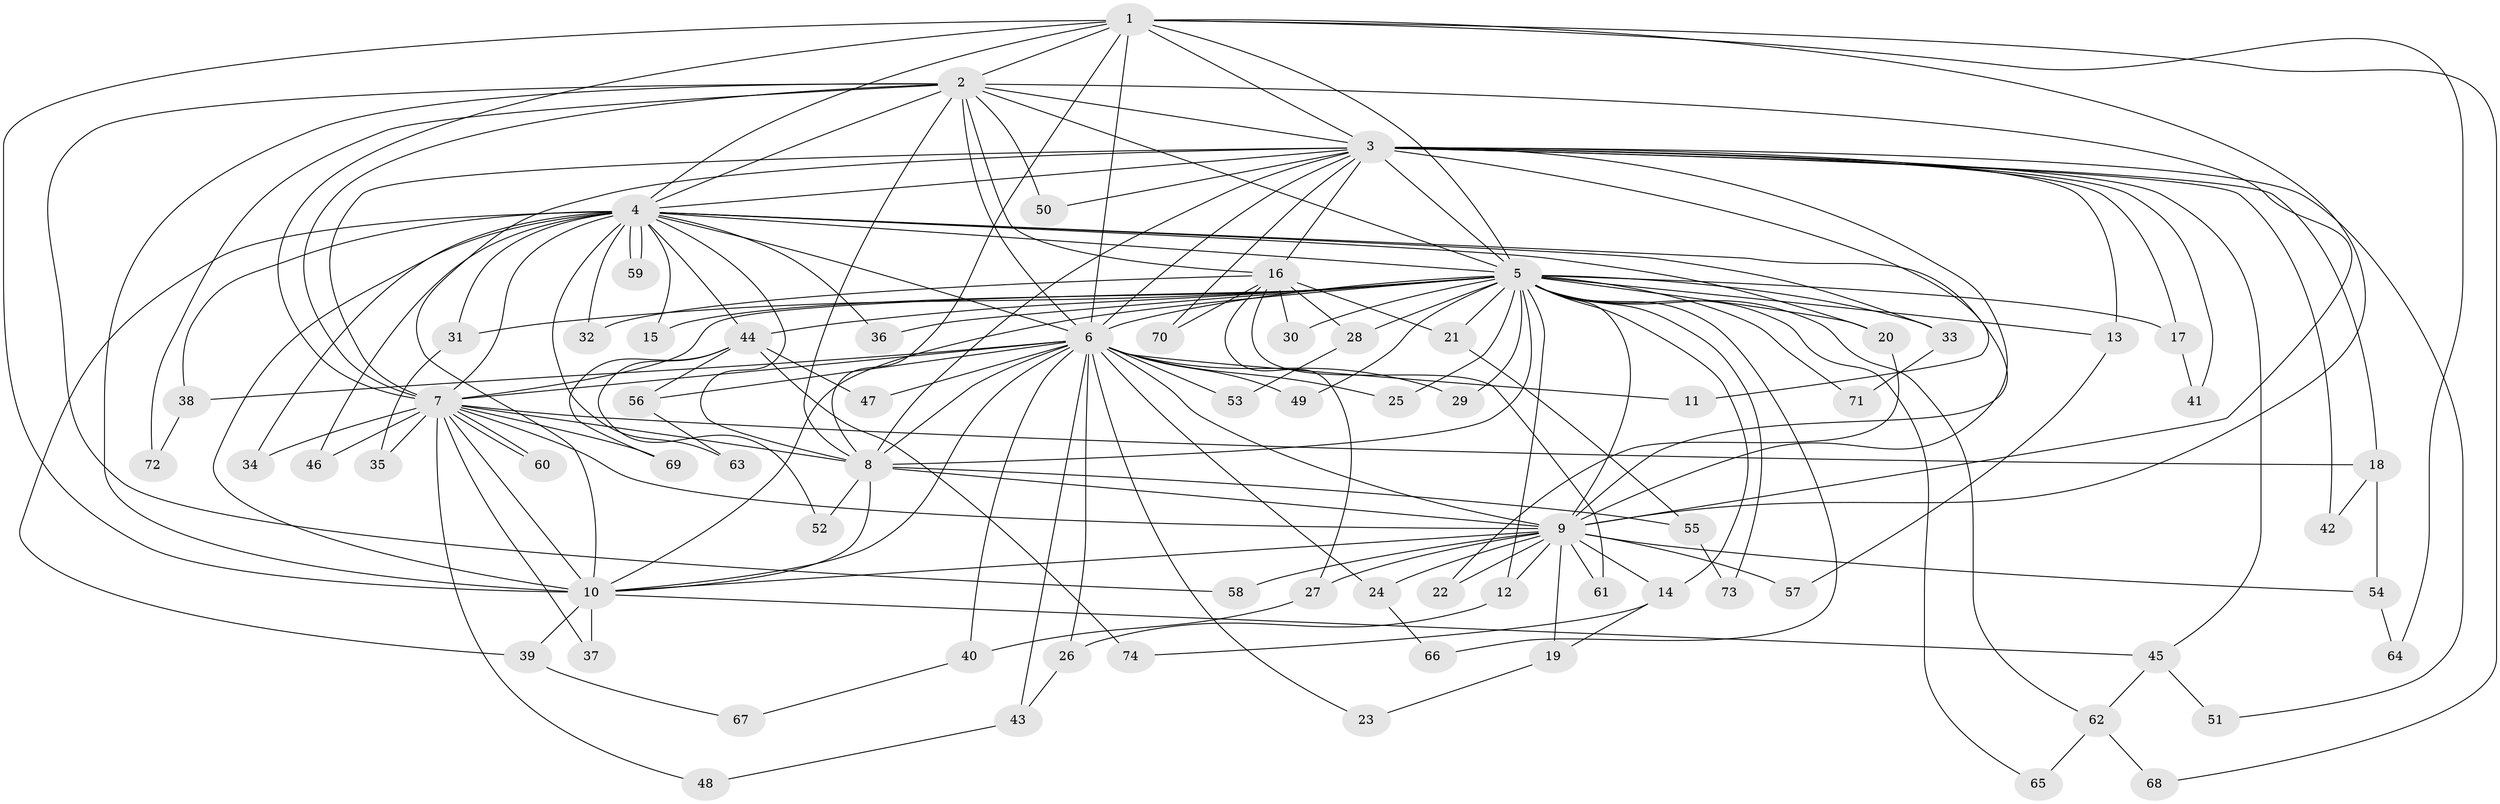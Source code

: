 // Generated by graph-tools (version 1.1) at 2025/10/02/27/25 16:10:58]
// undirected, 74 vertices, 173 edges
graph export_dot {
graph [start="1"]
  node [color=gray90,style=filled];
  1;
  2;
  3;
  4;
  5;
  6;
  7;
  8;
  9;
  10;
  11;
  12;
  13;
  14;
  15;
  16;
  17;
  18;
  19;
  20;
  21;
  22;
  23;
  24;
  25;
  26;
  27;
  28;
  29;
  30;
  31;
  32;
  33;
  34;
  35;
  36;
  37;
  38;
  39;
  40;
  41;
  42;
  43;
  44;
  45;
  46;
  47;
  48;
  49;
  50;
  51;
  52;
  53;
  54;
  55;
  56;
  57;
  58;
  59;
  60;
  61;
  62;
  63;
  64;
  65;
  66;
  67;
  68;
  69;
  70;
  71;
  72;
  73;
  74;
  1 -- 2;
  1 -- 3;
  1 -- 4;
  1 -- 5;
  1 -- 6;
  1 -- 7;
  1 -- 8;
  1 -- 9;
  1 -- 10;
  1 -- 64;
  1 -- 68;
  2 -- 3;
  2 -- 4;
  2 -- 5;
  2 -- 6;
  2 -- 7;
  2 -- 8;
  2 -- 9;
  2 -- 10;
  2 -- 16;
  2 -- 50;
  2 -- 58;
  2 -- 72;
  3 -- 4;
  3 -- 5;
  3 -- 6;
  3 -- 7;
  3 -- 8;
  3 -- 9;
  3 -- 10;
  3 -- 11;
  3 -- 13;
  3 -- 16;
  3 -- 17;
  3 -- 18;
  3 -- 41;
  3 -- 42;
  3 -- 45;
  3 -- 50;
  3 -- 51;
  3 -- 70;
  4 -- 5;
  4 -- 6;
  4 -- 7;
  4 -- 8;
  4 -- 9;
  4 -- 10;
  4 -- 15;
  4 -- 20;
  4 -- 31;
  4 -- 32;
  4 -- 33;
  4 -- 34;
  4 -- 36;
  4 -- 38;
  4 -- 39;
  4 -- 44;
  4 -- 46;
  4 -- 59;
  4 -- 59;
  4 -- 63;
  5 -- 6;
  5 -- 7;
  5 -- 8;
  5 -- 9;
  5 -- 10;
  5 -- 12;
  5 -- 13;
  5 -- 14;
  5 -- 15;
  5 -- 17;
  5 -- 20;
  5 -- 21;
  5 -- 25;
  5 -- 28;
  5 -- 29;
  5 -- 30;
  5 -- 31;
  5 -- 33;
  5 -- 36;
  5 -- 44;
  5 -- 49;
  5 -- 62;
  5 -- 65;
  5 -- 66;
  5 -- 71;
  5 -- 73;
  6 -- 7;
  6 -- 8;
  6 -- 9;
  6 -- 10;
  6 -- 11;
  6 -- 23;
  6 -- 24;
  6 -- 25;
  6 -- 26;
  6 -- 29;
  6 -- 38;
  6 -- 40;
  6 -- 43;
  6 -- 47;
  6 -- 49;
  6 -- 53;
  6 -- 56;
  7 -- 8;
  7 -- 9;
  7 -- 10;
  7 -- 18;
  7 -- 34;
  7 -- 35;
  7 -- 37;
  7 -- 46;
  7 -- 48;
  7 -- 60;
  7 -- 60;
  7 -- 69;
  8 -- 9;
  8 -- 10;
  8 -- 52;
  8 -- 55;
  9 -- 10;
  9 -- 12;
  9 -- 14;
  9 -- 19;
  9 -- 22;
  9 -- 24;
  9 -- 27;
  9 -- 54;
  9 -- 57;
  9 -- 58;
  9 -- 61;
  10 -- 37;
  10 -- 39;
  10 -- 45;
  12 -- 26;
  13 -- 57;
  14 -- 19;
  14 -- 74;
  16 -- 21;
  16 -- 27;
  16 -- 28;
  16 -- 30;
  16 -- 32;
  16 -- 61;
  16 -- 70;
  17 -- 41;
  18 -- 42;
  18 -- 54;
  19 -- 23;
  20 -- 22;
  21 -- 55;
  24 -- 66;
  26 -- 43;
  27 -- 40;
  28 -- 53;
  31 -- 35;
  33 -- 71;
  38 -- 72;
  39 -- 67;
  40 -- 67;
  43 -- 48;
  44 -- 47;
  44 -- 52;
  44 -- 56;
  44 -- 69;
  44 -- 74;
  45 -- 51;
  45 -- 62;
  54 -- 64;
  55 -- 73;
  56 -- 63;
  62 -- 65;
  62 -- 68;
}
